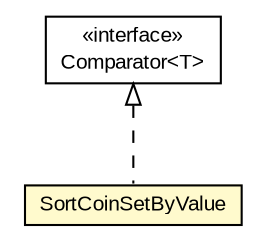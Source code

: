 #!/usr/local/bin/dot
#
# Class diagram 
# Generated by UMLGraph version R5_6 (http://www.umlgraph.org/)
#

digraph G {
	edge [fontname="arial",fontsize=10,labelfontname="arial",labelfontsize=10];
	node [fontname="arial",fontsize=10,shape=plaintext];
	nodesep=0.25;
	ranksep=0.5;
	// java_oo.changemachine.SortCoinSetByValue
	c2826 [label=<<table title="java_oo.changemachine.SortCoinSetByValue" border="0" cellborder="1" cellspacing="0" cellpadding="2" port="p" bgcolor="lemonChiffon" href="./SortCoinSetByValue.html">
		<tr><td><table border="0" cellspacing="0" cellpadding="1">
<tr><td align="center" balign="center"> SortCoinSetByValue </td></tr>
		</table></td></tr>
		</table>>, URL="./SortCoinSetByValue.html", fontname="arial", fontcolor="black", fontsize=10.0];
	//java_oo.changemachine.SortCoinSetByValue implements java.util.Comparator<T>
	c2865:p -> c2826:p [dir=back,arrowtail=empty,style=dashed];
	// java.util.Comparator<T>
	c2865 [label=<<table title="java.util.Comparator" border="0" cellborder="1" cellspacing="0" cellpadding="2" port="p" href="http://java.sun.com/j2se/1.4.2/docs/api/java/util/Comparator.html">
		<tr><td><table border="0" cellspacing="0" cellpadding="1">
<tr><td align="center" balign="center"> &#171;interface&#187; </td></tr>
<tr><td align="center" balign="center"> Comparator&lt;T&gt; </td></tr>
		</table></td></tr>
		</table>>, URL="http://java.sun.com/j2se/1.4.2/docs/api/java/util/Comparator.html", fontname="arial", fontcolor="black", fontsize=10.0];
}

